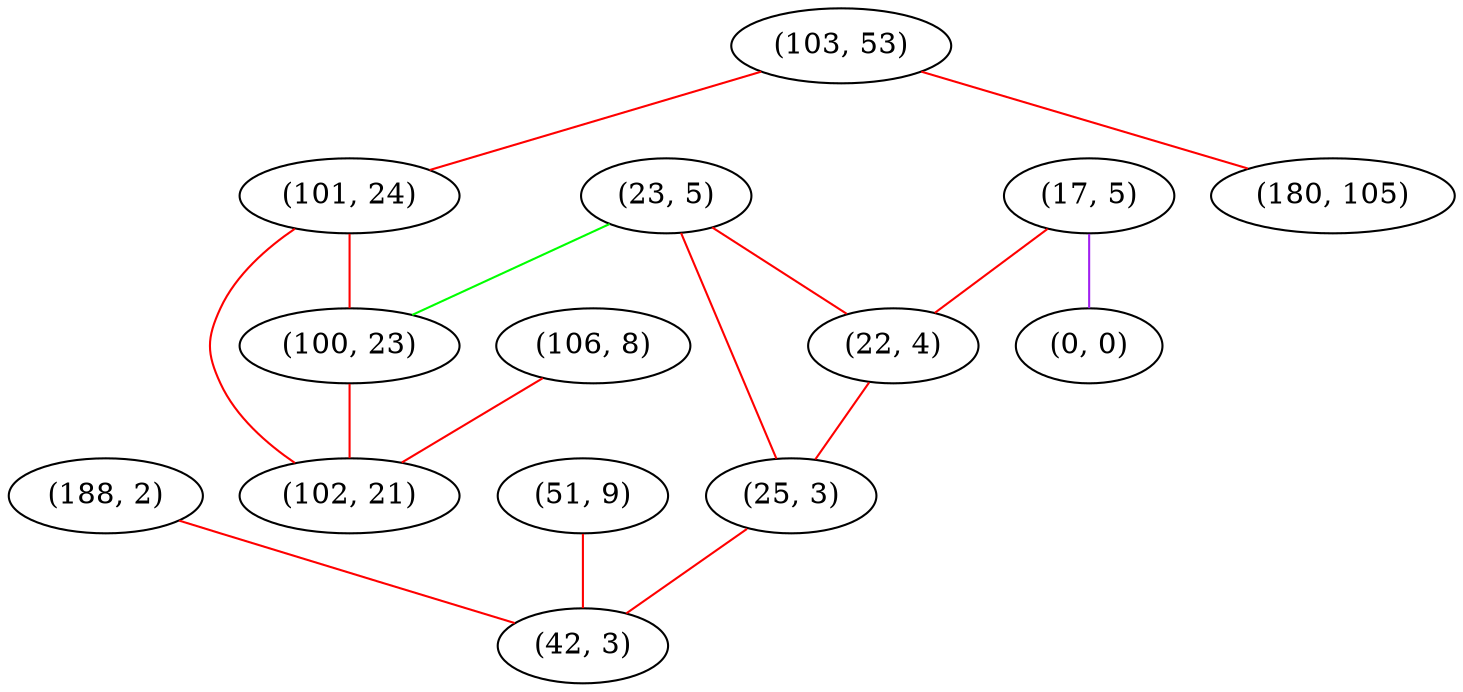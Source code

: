 graph "" {
"(106, 8)";
"(17, 5)";
"(23, 5)";
"(188, 2)";
"(103, 53)";
"(101, 24)";
"(22, 4)";
"(100, 23)";
"(51, 9)";
"(180, 105)";
"(102, 21)";
"(0, 0)";
"(25, 3)";
"(42, 3)";
"(106, 8)" -- "(102, 21)"  [color=red, key=0, weight=1];
"(17, 5)" -- "(22, 4)"  [color=red, key=0, weight=1];
"(17, 5)" -- "(0, 0)"  [color=purple, key=0, weight=4];
"(23, 5)" -- "(22, 4)"  [color=red, key=0, weight=1];
"(23, 5)" -- "(100, 23)"  [color=green, key=0, weight=2];
"(23, 5)" -- "(25, 3)"  [color=red, key=0, weight=1];
"(188, 2)" -- "(42, 3)"  [color=red, key=0, weight=1];
"(103, 53)" -- "(180, 105)"  [color=red, key=0, weight=1];
"(103, 53)" -- "(101, 24)"  [color=red, key=0, weight=1];
"(101, 24)" -- "(100, 23)"  [color=red, key=0, weight=1];
"(101, 24)" -- "(102, 21)"  [color=red, key=0, weight=1];
"(22, 4)" -- "(25, 3)"  [color=red, key=0, weight=1];
"(100, 23)" -- "(102, 21)"  [color=red, key=0, weight=1];
"(51, 9)" -- "(42, 3)"  [color=red, key=0, weight=1];
"(25, 3)" -- "(42, 3)"  [color=red, key=0, weight=1];
}

